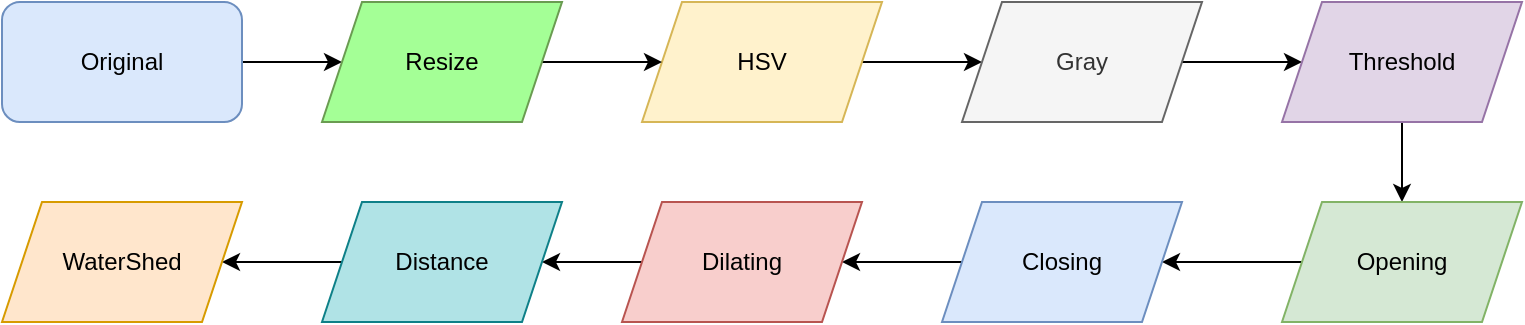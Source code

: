 <mxfile version="14.4.3" type="device" pages="2"><diagram id="4nFQrPB-F6rvya6WIwfq" name="Page-1"><mxGraphModel dx="1504" dy="682" grid="1" gridSize="10" guides="1" tooltips="1" connect="1" arrows="1" fold="1" page="1" pageScale="1" pageWidth="850" pageHeight="1100" math="0" shadow="0"><root><mxCell id="0"/><mxCell id="1" parent="0"/><mxCell id="bLWzZpkWV3yVA7kZcpDe-6" style="edgeStyle=orthogonalEdgeStyle;rounded=0;orthogonalLoop=1;jettySize=auto;html=1;exitX=1;exitY=0.5;exitDx=0;exitDy=0;entryX=0;entryY=0.5;entryDx=0;entryDy=0;" edge="1" parent="1" source="QUWm8ra4ca17KhBdOMzy-5" target="QUWm8ra4ca17KhBdOMzy-22"><mxGeometry relative="1" as="geometry"/></mxCell><mxCell id="QUWm8ra4ca17KhBdOMzy-5" value="Original" style="rounded=1;whiteSpace=wrap;html=1;fillColor=#dae8fc;strokeColor=#6c8ebf;" vertex="1" parent="1"><mxGeometry x="60" y="60" width="120" height="60" as="geometry"/></mxCell><mxCell id="bLWzZpkWV3yVA7kZcpDe-8" style="edgeStyle=orthogonalEdgeStyle;rounded=0;orthogonalLoop=1;jettySize=auto;html=1;exitX=1;exitY=0.5;exitDx=0;exitDy=0;entryX=0;entryY=0.5;entryDx=0;entryDy=0;" edge="1" parent="1" source="QUWm8ra4ca17KhBdOMzy-7" target="QUWm8ra4ca17KhBdOMzy-9"><mxGeometry relative="1" as="geometry"/></mxCell><mxCell id="QUWm8ra4ca17KhBdOMzy-7" value="HSV" style="shape=parallelogram;perimeter=parallelogramPerimeter;whiteSpace=wrap;html=1;fixedSize=1;fillColor=#fff2cc;strokeColor=#d6b656;" vertex="1" parent="1"><mxGeometry x="380" y="60" width="120" height="60" as="geometry"/></mxCell><mxCell id="bLWzZpkWV3yVA7kZcpDe-9" style="edgeStyle=orthogonalEdgeStyle;rounded=0;orthogonalLoop=1;jettySize=auto;html=1;exitX=1;exitY=0.5;exitDx=0;exitDy=0;" edge="1" parent="1" source="QUWm8ra4ca17KhBdOMzy-9" target="QUWm8ra4ca17KhBdOMzy-11"><mxGeometry relative="1" as="geometry"/></mxCell><mxCell id="QUWm8ra4ca17KhBdOMzy-9" value="Gray" style="shape=parallelogram;perimeter=parallelogramPerimeter;whiteSpace=wrap;html=1;fixedSize=1;fillColor=#f5f5f5;strokeColor=#666666;fontColor=#333333;" vertex="1" parent="1"><mxGeometry x="540" y="60" width="120" height="60" as="geometry"/></mxCell><mxCell id="bLWzZpkWV3yVA7kZcpDe-11" style="edgeStyle=orthogonalEdgeStyle;rounded=0;orthogonalLoop=1;jettySize=auto;html=1;exitX=0.5;exitY=1;exitDx=0;exitDy=0;entryX=0.5;entryY=0;entryDx=0;entryDy=0;" edge="1" parent="1" source="QUWm8ra4ca17KhBdOMzy-11" target="x1l8QN-hYp6xpjpw9KWZ-1"><mxGeometry relative="1" as="geometry"/></mxCell><mxCell id="QUWm8ra4ca17KhBdOMzy-11" value="Threshold" style="shape=parallelogram;perimeter=parallelogramPerimeter;whiteSpace=wrap;html=1;fixedSize=1;fillColor=#e1d5e7;strokeColor=#9673a6;" vertex="1" parent="1"><mxGeometry x="700" y="60" width="120" height="60" as="geometry"/></mxCell><mxCell id="bLWzZpkWV3yVA7kZcpDe-7" style="edgeStyle=orthogonalEdgeStyle;rounded=0;orthogonalLoop=1;jettySize=auto;html=1;exitX=1;exitY=0.5;exitDx=0;exitDy=0;" edge="1" parent="1" source="QUWm8ra4ca17KhBdOMzy-22" target="QUWm8ra4ca17KhBdOMzy-7"><mxGeometry relative="1" as="geometry"/></mxCell><mxCell id="QUWm8ra4ca17KhBdOMzy-22" value="Resize" style="shape=parallelogram;perimeter=parallelogramPerimeter;whiteSpace=wrap;html=1;fixedSize=1;strokeColor=#6A9C51;fillColor=#A4FF96;" vertex="1" parent="1"><mxGeometry x="220" y="60" width="120" height="60" as="geometry"/></mxCell><mxCell id="bLWzZpkWV3yVA7kZcpDe-12" style="edgeStyle=orthogonalEdgeStyle;rounded=0;orthogonalLoop=1;jettySize=auto;html=1;exitX=0;exitY=0.5;exitDx=0;exitDy=0;" edge="1" parent="1" source="x1l8QN-hYp6xpjpw9KWZ-1" target="x1l8QN-hYp6xpjpw9KWZ-2"><mxGeometry relative="1" as="geometry"/></mxCell><mxCell id="x1l8QN-hYp6xpjpw9KWZ-1" value="Opening" style="shape=parallelogram;perimeter=parallelogramPerimeter;whiteSpace=wrap;html=1;fixedSize=1;fillColor=#d5e8d4;strokeColor=#82b366;" vertex="1" parent="1"><mxGeometry x="700" y="160" width="120" height="60" as="geometry"/></mxCell><mxCell id="bLWzZpkWV3yVA7kZcpDe-13" style="edgeStyle=orthogonalEdgeStyle;rounded=0;orthogonalLoop=1;jettySize=auto;html=1;exitX=0;exitY=0.5;exitDx=0;exitDy=0;" edge="1" parent="1" source="x1l8QN-hYp6xpjpw9KWZ-2" target="bLWzZpkWV3yVA7kZcpDe-1"><mxGeometry relative="1" as="geometry"/></mxCell><mxCell id="x1l8QN-hYp6xpjpw9KWZ-2" value="Closing" style="shape=parallelogram;perimeter=parallelogramPerimeter;whiteSpace=wrap;html=1;fixedSize=1;strokeColor=#6c8ebf;fillColor=#dae8fc;" vertex="1" parent="1"><mxGeometry x="530" y="160" width="120" height="60" as="geometry"/></mxCell><mxCell id="bLWzZpkWV3yVA7kZcpDe-14" style="edgeStyle=orthogonalEdgeStyle;rounded=0;orthogonalLoop=1;jettySize=auto;html=1;exitX=0;exitY=0.5;exitDx=0;exitDy=0;" edge="1" parent="1" source="bLWzZpkWV3yVA7kZcpDe-1" target="bLWzZpkWV3yVA7kZcpDe-2"><mxGeometry relative="1" as="geometry"/></mxCell><mxCell id="bLWzZpkWV3yVA7kZcpDe-1" value="Dilating" style="shape=parallelogram;perimeter=parallelogramPerimeter;whiteSpace=wrap;html=1;fixedSize=1;fillColor=#f8cecc;strokeColor=#b85450;" vertex="1" parent="1"><mxGeometry x="370" y="160" width="120" height="60" as="geometry"/></mxCell><mxCell id="bLWzZpkWV3yVA7kZcpDe-15" style="edgeStyle=orthogonalEdgeStyle;rounded=0;orthogonalLoop=1;jettySize=auto;html=1;exitX=0;exitY=0.5;exitDx=0;exitDy=0;entryX=1;entryY=0.5;entryDx=0;entryDy=0;" edge="1" parent="1" source="bLWzZpkWV3yVA7kZcpDe-2" target="bLWzZpkWV3yVA7kZcpDe-3"><mxGeometry relative="1" as="geometry"/></mxCell><mxCell id="bLWzZpkWV3yVA7kZcpDe-2" value="Distance" style="shape=parallelogram;perimeter=parallelogramPerimeter;whiteSpace=wrap;html=1;fixedSize=1;fillColor=#b0e3e6;strokeColor=#0e8088;" vertex="1" parent="1"><mxGeometry x="220" y="160" width="120" height="60" as="geometry"/></mxCell><mxCell id="bLWzZpkWV3yVA7kZcpDe-3" value="WaterShed" style="shape=parallelogram;perimeter=parallelogramPerimeter;whiteSpace=wrap;html=1;fixedSize=1;fillColor=#ffe6cc;strokeColor=#d79b00;" vertex="1" parent="1"><mxGeometry x="60" y="160" width="120" height="60" as="geometry"/></mxCell></root></mxGraphModel></diagram><diagram id="cN46qWLuUcN_8rOAXmQF" name="Page-2"><mxGraphModel dx="1278" dy="580" grid="1" gridSize="10" guides="1" tooltips="1" connect="1" arrows="1" fold="1" page="1" pageScale="1" pageWidth="850" pageHeight="1100" math="0" shadow="0"><root><mxCell id="iXG1chqwTOfykG7brDrb-0"/><mxCell id="iXG1chqwTOfykG7brDrb-1" parent="iXG1chqwTOfykG7brDrb-0"/></root></mxGraphModel></diagram></mxfile>